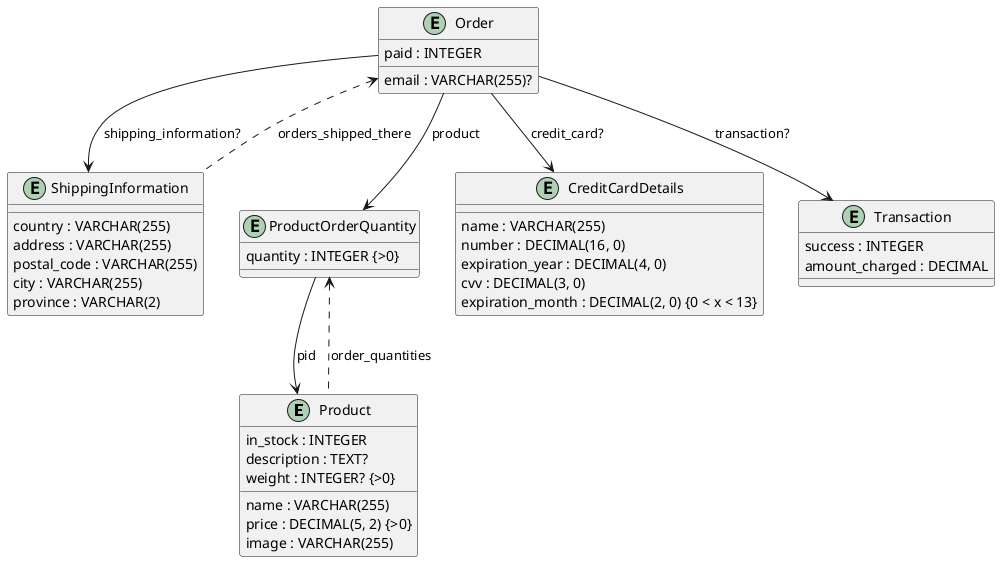@startuml model

entity Product {
  name : VARCHAR(255)
  in_stock : INTEGER
  description : TEXT?
  price : DECIMAL(5, 2) {>0}
  weight : INTEGER? {>0}
  image : VARCHAR(255)
}

entity ShippingInformation {
  country : VARCHAR(255)
  address : VARCHAR(255)
  postal_code : VARCHAR(255)
  city : VARCHAR(255)
  province : VARCHAR(2)
}

entity ProductOrderQuantity {
  quantity : INTEGER {>0}
}

entity CreditCardDetails {
  name : VARCHAR(255)
  number : DECIMAL(16, 0)
  expiration_year : DECIMAL(4, 0)
  cvv : DECIMAL(3, 0)
  expiration_month : DECIMAL(2, 0) {0 < x < 13}
}

entity Transaction {
  success : INTEGER
  amount_charged : DECIMAL
}

entity Order {
  email : VARCHAR(255)?
  paid : INTEGER
}

' Foreign keys (-->), backrefs (<..)
ProductOrderQuantity --> Product: pid
ProductOrderQuantity <.. Product: order_quantities
Order --> ProductOrderQuantity: product
Order --> CreditCardDetails: credit_card?
Order --> ShippingInformation: shipping_information?
Order <.. ShippingInformation: orders_shipped_there
Order --> Transaction: transaction?

@enduml
